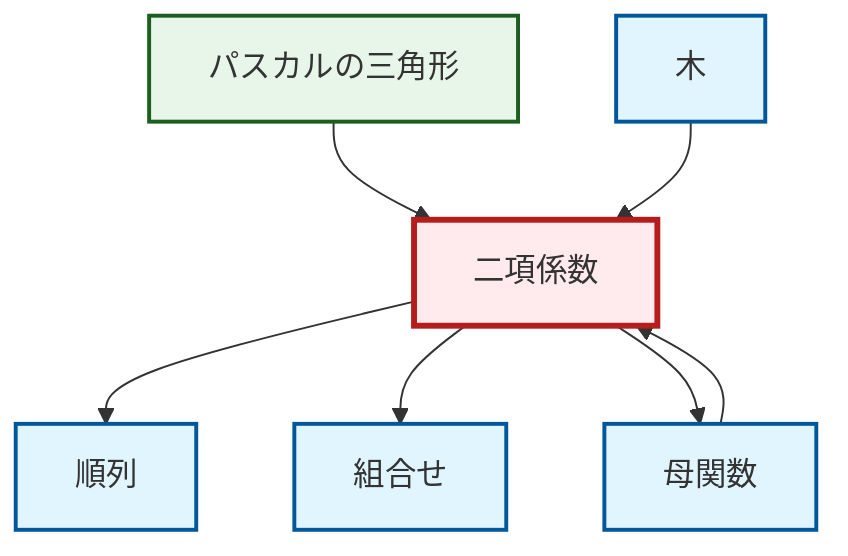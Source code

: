 graph TD
    classDef definition fill:#e1f5fe,stroke:#01579b,stroke-width:2px
    classDef theorem fill:#f3e5f5,stroke:#4a148c,stroke-width:2px
    classDef axiom fill:#fff3e0,stroke:#e65100,stroke-width:2px
    classDef example fill:#e8f5e9,stroke:#1b5e20,stroke-width:2px
    classDef current fill:#ffebee,stroke:#b71c1c,stroke-width:3px
    ex-pascals-triangle["パスカルの三角形"]:::example
    def-generating-function["母関数"]:::definition
    def-tree["木"]:::definition
    def-combination["組合せ"]:::definition
    def-binomial-coefficient["二項係数"]:::definition
    def-permutation["順列"]:::definition
    def-binomial-coefficient --> def-permutation
    ex-pascals-triangle --> def-binomial-coefficient
    def-binomial-coefficient --> def-combination
    def-tree --> def-binomial-coefficient
    def-binomial-coefficient --> def-generating-function
    def-generating-function --> def-binomial-coefficient
    class def-binomial-coefficient current